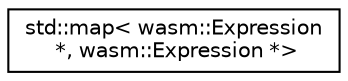 digraph "Graphical Class Hierarchy"
{
  edge [fontname="Helvetica",fontsize="10",labelfontname="Helvetica",labelfontsize="10"];
  node [fontname="Helvetica",fontsize="10",shape=record];
  rankdir="LR";
  Node0 [label="std::map\< wasm::Expression\l *, wasm::Expression *\>",height=0.2,width=0.4,color="black", fillcolor="white", style="filled",URL="$classstd_1_1map.html"];
}
